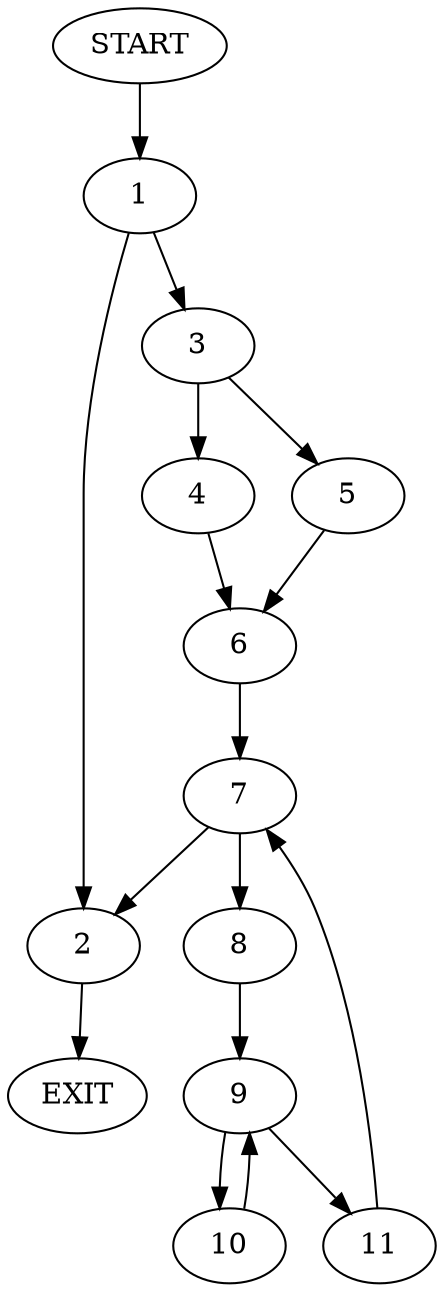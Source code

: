 digraph {
0 [label="START"]
12 [label="EXIT"]
0 -> 1
1 -> 2
1 -> 3
2 -> 12
3 -> 4
3 -> 5
4 -> 6
5 -> 6
6 -> 7
7 -> 2
7 -> 8
8 -> 9
9 -> 10
9 -> 11
10 -> 9
11 -> 7
}
